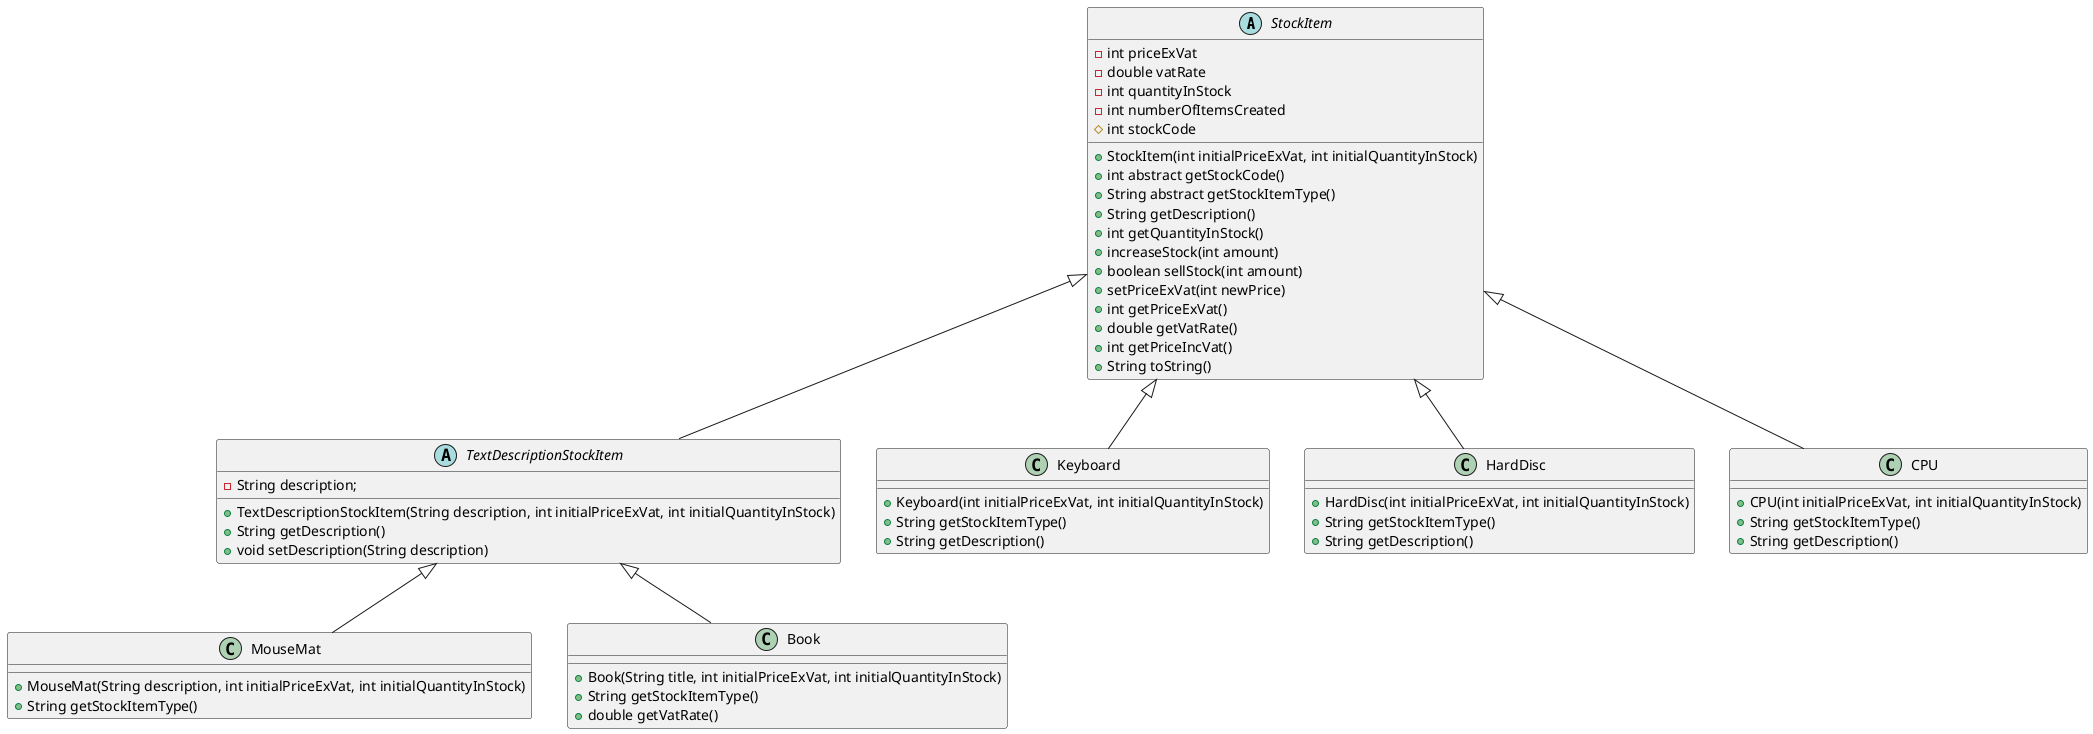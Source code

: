 @startuml
abstract class StockItem {
    - int priceExVat
    - double vatRate
    - int quantityInStock
    - int numberOfItemsCreated
    # int stockCode
    + StockItem(int initialPriceExVat, int initialQuantityInStock)
    + int abstract getStockCode()
    + String abstract getStockItemType()
    + String getDescription()
    + int getQuantityInStock()
    + increaseStock(int amount)
    + boolean sellStock(int amount)
    + setPriceExVat(int newPrice)
    + int getPriceExVat()
    + double getVatRate()
    + int getPriceIncVat()
    + String toString()
}

abstract class TextDescriptionStockItem extends StockItem
{
    - String description;
    + TextDescriptionStockItem(String description, int initialPriceExVat, int initialQuantityInStock)
    + String getDescription()
    + void setDescription(String description)
}

class MouseMat extends TextDescriptionStockItem
{
    + MouseMat(String description, int initialPriceExVat, int initialQuantityInStock)
    + String getStockItemType()
}

class Book extends TextDescriptionStockItem
{
    + Book(String title, int initialPriceExVat, int initialQuantityInStock)
    + String getStockItemType()
    + double getVatRate()
}
class Keyboard extends StockItem
{
      + Keyboard(int initialPriceExVat, int initialQuantityInStock)
      + String getStockItemType()
      + String getDescription()
}
class HardDisc extends StockItem
{
    + HardDisc(int initialPriceExVat, int initialQuantityInStock)
    + String getStockItemType()
    + String getDescription()
}
class CPU extends StockItem
{
    + CPU(int initialPriceExVat, int initialQuantityInStock)
    + String getStockItemType()
    + String getDescription()
}
@enduml